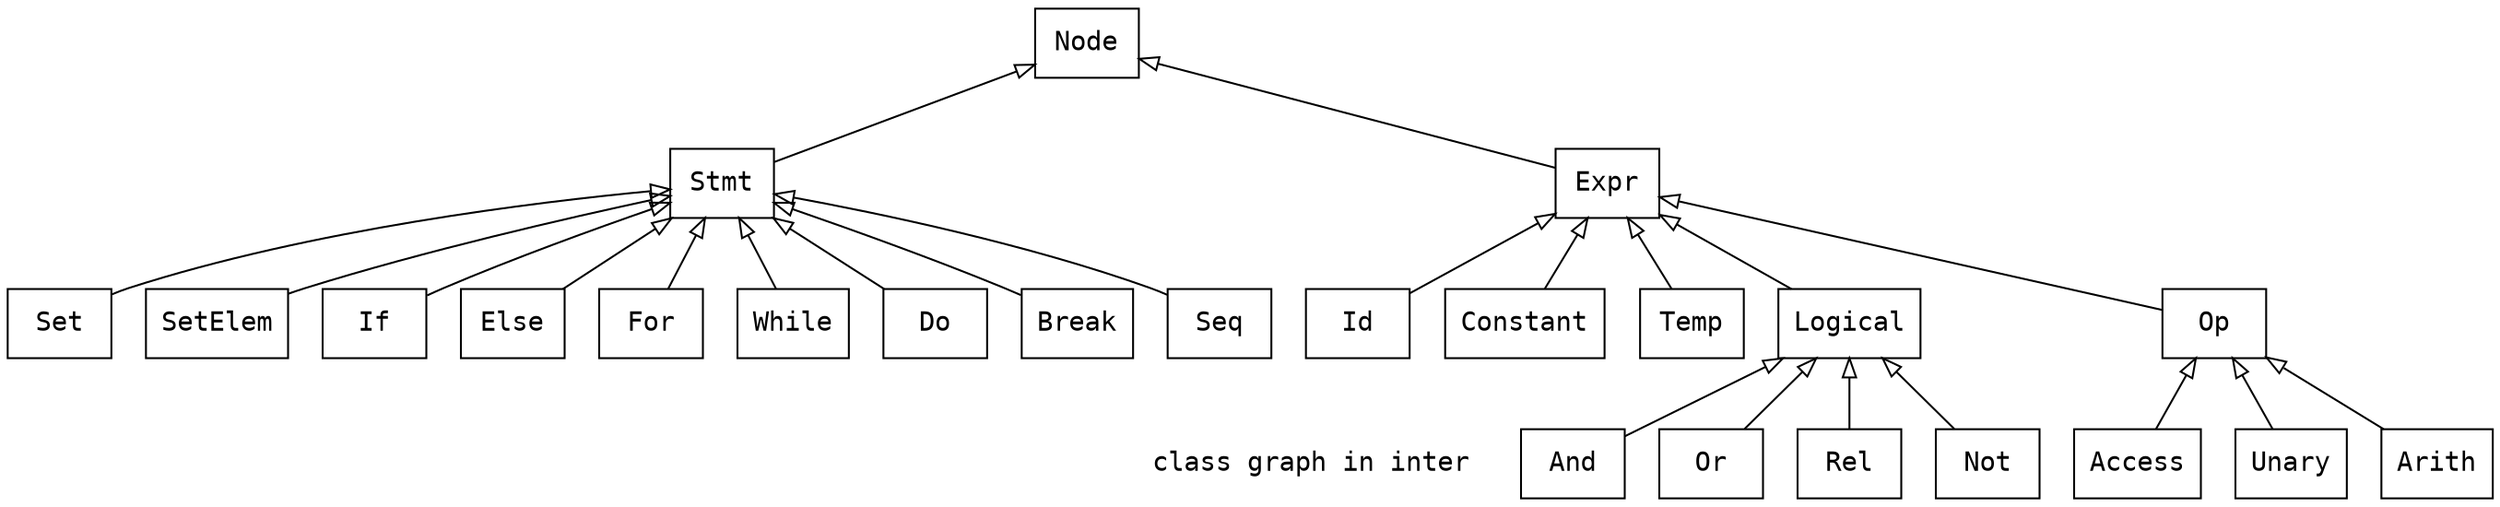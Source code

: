 digraph G {
    // 箭头从下到上
    rankdir=BT; 
    // 默认方形
    node [shape = "record", fontname = "Consolas"]
    // 默认空箭头
    edge [arrowhead = "empty", fontname = "Consolas"]

    "class graph in inter" [shape = plaintext];

    "Node"

    "Stmt" -> "Node"
    "Expr" -> "Node"

    "Set" -> "Stmt"
    "SetElem" -> "Stmt"
    "If" -> "Stmt"
    "Else" -> "Stmt"
    "For" -> "Stmt"
    "While" -> "Stmt"
    "Do" -> "Stmt"
    "Break" -> "Stmt"
    "Seq" -> "Stmt"

    "Id" -> "Expr"
    "Constant" -> "Expr"
    "Temp" -> "Expr"
    "Logical" -> "Expr"
    "Op" -> "Expr"

    "And" -> "Logical"
    "Or" -> "Logical"
    "Rel" -> "Logical"
    "Not" -> "Logical"

    "Access" -> "Op"
    "Unary" -> "Op"
    "Arith" -> "Op"
}
